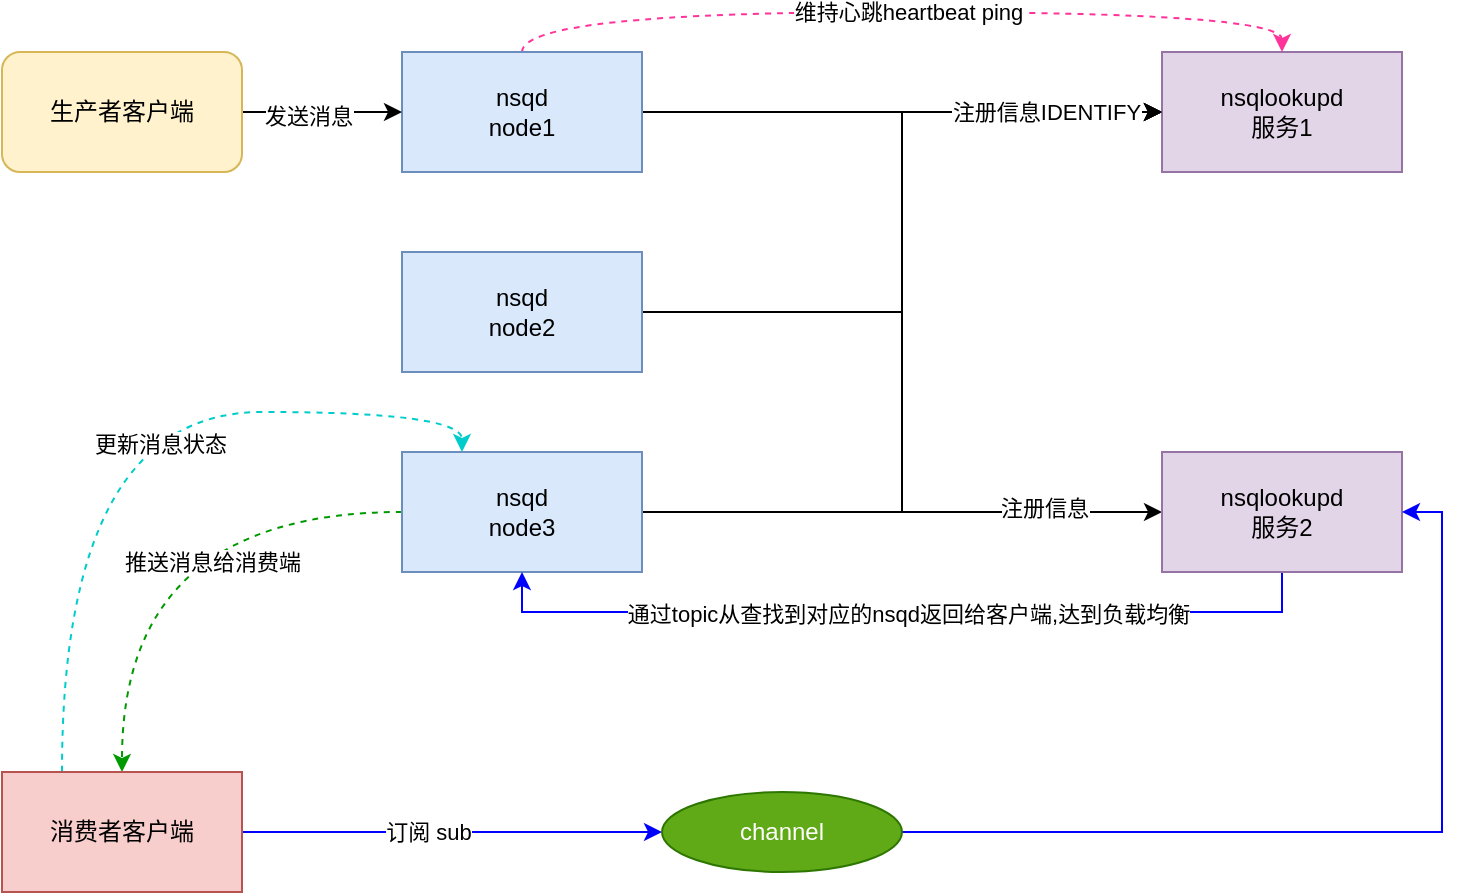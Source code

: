 <mxfile version="13.3.9" type="device"><diagram id="9sAlnD4prseAz5lXbcfq" name="第 1 页"><mxGraphModel dx="902" dy="672" grid="1" gridSize="10" guides="1" tooltips="1" connect="1" arrows="1" fold="1" page="1" pageScale="1" pageWidth="3300" pageHeight="4681" math="0" shadow="0"><root><mxCell id="0"/><mxCell id="1" parent="0"/><mxCell id="Qdv_GzZ80lX9awQYsISG-25" style="edgeStyle=orthogonalEdgeStyle;rounded=0;orthogonalLoop=1;jettySize=auto;html=1;exitX=1;exitY=0.5;exitDx=0;exitDy=0;entryX=0;entryY=0.5;entryDx=0;entryDy=0;" edge="1" parent="1" source="Qdv_GzZ80lX9awQYsISG-3" target="Qdv_GzZ80lX9awQYsISG-1"><mxGeometry relative="1" as="geometry"/></mxCell><mxCell id="Qdv_GzZ80lX9awQYsISG-26" style="edgeStyle=orthogonalEdgeStyle;rounded=0;orthogonalLoop=1;jettySize=auto;html=1;exitX=1;exitY=0.5;exitDx=0;exitDy=0;entryX=0;entryY=0.5;entryDx=0;entryDy=0;" edge="1" parent="1" source="Qdv_GzZ80lX9awQYsISG-4" target="Qdv_GzZ80lX9awQYsISG-1"><mxGeometry relative="1" as="geometry"/></mxCell><mxCell id="Qdv_GzZ80lX9awQYsISG-1" value="nsqlookupd&lt;br&gt;服务1" style="rounded=0;whiteSpace=wrap;html=1;fillColor=#e1d5e7;strokeColor=#9673a6;" vertex="1" parent="1"><mxGeometry x="620" y="240" width="120" height="60" as="geometry"/></mxCell><mxCell id="Qdv_GzZ80lX9awQYsISG-20" style="edgeStyle=orthogonalEdgeStyle;rounded=0;orthogonalLoop=1;jettySize=auto;html=1;exitX=1;exitY=0.5;exitDx=0;exitDy=0;entryX=0;entryY=0.5;entryDx=0;entryDy=0;" edge="1" parent="1" source="Qdv_GzZ80lX9awQYsISG-2" target="Qdv_GzZ80lX9awQYsISG-1"><mxGeometry relative="1" as="geometry"/></mxCell><mxCell id="Qdv_GzZ80lX9awQYsISG-27" style="edgeStyle=orthogonalEdgeStyle;rounded=0;orthogonalLoop=1;jettySize=auto;html=1;exitX=1;exitY=0.5;exitDx=0;exitDy=0;entryX=0;entryY=0.5;entryDx=0;entryDy=0;" edge="1" parent="1" source="Qdv_GzZ80lX9awQYsISG-2" target="Qdv_GzZ80lX9awQYsISG-13"><mxGeometry relative="1" as="geometry"/></mxCell><mxCell id="Qdv_GzZ80lX9awQYsISG-28" value="注册信息" style="edgeLabel;html=1;align=center;verticalAlign=middle;resizable=0;points=[];" vertex="1" connectable="0" parent="Qdv_GzZ80lX9awQYsISG-27"><mxGeometry x="0.741" y="2" relative="1" as="geometry"><mxPoint as="offset"/></mxGeometry></mxCell><mxCell id="Qdv_GzZ80lX9awQYsISG-29" style="edgeStyle=orthogonalEdgeStyle;rounded=0;orthogonalLoop=1;jettySize=auto;html=1;exitX=0.5;exitY=0;exitDx=0;exitDy=0;entryX=0.5;entryY=0;entryDx=0;entryDy=0;curved=1;dashed=1;strokeColor=#FF3399;" edge="1" parent="1" source="Qdv_GzZ80lX9awQYsISG-2" target="Qdv_GzZ80lX9awQYsISG-1"><mxGeometry relative="1" as="geometry"/></mxCell><mxCell id="Qdv_GzZ80lX9awQYsISG-32" value="维持心跳heartbeat ping" style="edgeLabel;html=1;align=center;verticalAlign=middle;resizable=0;points=[];" vertex="1" connectable="0" parent="Qdv_GzZ80lX9awQYsISG-29"><mxGeometry x="0.011" relative="1" as="geometry"><mxPoint as="offset"/></mxGeometry></mxCell><mxCell id="Qdv_GzZ80lX9awQYsISG-2" value="nsqd&lt;br&gt;node1" style="rounded=0;whiteSpace=wrap;html=1;fillColor=#dae8fc;strokeColor=#6c8ebf;" vertex="1" parent="1"><mxGeometry x="240" y="240" width="120" height="60" as="geometry"/></mxCell><mxCell id="Qdv_GzZ80lX9awQYsISG-22" style="edgeStyle=orthogonalEdgeStyle;rounded=0;orthogonalLoop=1;jettySize=auto;html=1;exitX=1;exitY=0.5;exitDx=0;exitDy=0;entryX=0;entryY=0.5;entryDx=0;entryDy=0;" edge="1" parent="1" source="Qdv_GzZ80lX9awQYsISG-3" target="Qdv_GzZ80lX9awQYsISG-1"><mxGeometry relative="1" as="geometry"/></mxCell><mxCell id="Qdv_GzZ80lX9awQYsISG-24" value="注册信息IDENTIFY" style="edgeLabel;html=1;align=center;verticalAlign=middle;resizable=0;points=[];" vertex="1" connectable="0" parent="Qdv_GzZ80lX9awQYsISG-22"><mxGeometry x="0.674" relative="1" as="geometry"><mxPoint as="offset"/></mxGeometry></mxCell><mxCell id="Qdv_GzZ80lX9awQYsISG-3" value="&lt;span&gt;nsqd&lt;/span&gt;&lt;br&gt;&lt;span&gt;node2&lt;/span&gt;" style="rounded=0;whiteSpace=wrap;html=1;fillColor=#dae8fc;strokeColor=#6c8ebf;" vertex="1" parent="1"><mxGeometry x="240" y="340" width="120" height="60" as="geometry"/></mxCell><mxCell id="Qdv_GzZ80lX9awQYsISG-53" style="edgeStyle=orthogonalEdgeStyle;rounded=0;orthogonalLoop=1;jettySize=auto;html=1;exitX=0;exitY=0.5;exitDx=0;exitDy=0;entryX=0.5;entryY=0;entryDx=0;entryDy=0;curved=1;dashed=1;strokeColor=#009900;" edge="1" parent="1" source="Qdv_GzZ80lX9awQYsISG-4" target="Qdv_GzZ80lX9awQYsISG-33"><mxGeometry relative="1" as="geometry"/></mxCell><mxCell id="Qdv_GzZ80lX9awQYsISG-54" value="推送消息给消费端" style="edgeLabel;html=1;align=center;verticalAlign=middle;resizable=0;points=[];" vertex="1" connectable="0" parent="Qdv_GzZ80lX9awQYsISG-53"><mxGeometry x="-0.296" y="25" relative="1" as="geometry"><mxPoint as="offset"/></mxGeometry></mxCell><mxCell id="Qdv_GzZ80lX9awQYsISG-4" value="&lt;span&gt;nsqd&lt;/span&gt;&lt;br&gt;&lt;span&gt;node3&lt;/span&gt;" style="rounded=0;whiteSpace=wrap;html=1;fillColor=#dae8fc;strokeColor=#6c8ebf;" vertex="1" parent="1"><mxGeometry x="240" y="440" width="120" height="60" as="geometry"/></mxCell><mxCell id="Qdv_GzZ80lX9awQYsISG-49" style="edgeStyle=orthogonalEdgeStyle;rounded=0;orthogonalLoop=1;jettySize=auto;html=1;exitX=0.5;exitY=1;exitDx=0;exitDy=0;entryX=0.5;entryY=1;entryDx=0;entryDy=0;strokeColor=#0000FF;" edge="1" parent="1" source="Qdv_GzZ80lX9awQYsISG-13" target="Qdv_GzZ80lX9awQYsISG-4"><mxGeometry relative="1" as="geometry"/></mxCell><mxCell id="Qdv_GzZ80lX9awQYsISG-50" value="通过topic从查找到对应的nsqd返回给客户端,达到负载均衡" style="edgeLabel;html=1;align=center;verticalAlign=middle;resizable=0;points=[];" vertex="1" connectable="0" parent="Qdv_GzZ80lX9awQYsISG-49"><mxGeometry x="-0.011" y="1" relative="1" as="geometry"><mxPoint as="offset"/></mxGeometry></mxCell><mxCell id="Qdv_GzZ80lX9awQYsISG-13" value="nsqlookupd&lt;br&gt;服务2" style="rounded=0;whiteSpace=wrap;html=1;fillColor=#e1d5e7;strokeColor=#9673a6;" vertex="1" parent="1"><mxGeometry x="620" y="440" width="120" height="60" as="geometry"/></mxCell><mxCell id="Qdv_GzZ80lX9awQYsISG-18" style="edgeStyle=orthogonalEdgeStyle;rounded=0;orthogonalLoop=1;jettySize=auto;html=1;exitX=1;exitY=0.5;exitDx=0;exitDy=0;entryX=0;entryY=0.5;entryDx=0;entryDy=0;" edge="1" parent="1" source="Qdv_GzZ80lX9awQYsISG-17" target="Qdv_GzZ80lX9awQYsISG-2"><mxGeometry relative="1" as="geometry"/></mxCell><mxCell id="Qdv_GzZ80lX9awQYsISG-19" value="发送消息" style="edgeLabel;html=1;align=center;verticalAlign=middle;resizable=0;points=[];" vertex="1" connectable="0" parent="Qdv_GzZ80lX9awQYsISG-18"><mxGeometry x="-0.175" y="-2" relative="1" as="geometry"><mxPoint as="offset"/></mxGeometry></mxCell><mxCell id="Qdv_GzZ80lX9awQYsISG-17" value="生产者客户端" style="rounded=1;whiteSpace=wrap;html=1;fillColor=#fff2cc;strokeColor=#d6b656;" vertex="1" parent="1"><mxGeometry x="40" y="240" width="120" height="60" as="geometry"/></mxCell><mxCell id="Qdv_GzZ80lX9awQYsISG-45" style="edgeStyle=orthogonalEdgeStyle;rounded=0;orthogonalLoop=1;jettySize=auto;html=1;exitX=1;exitY=0.5;exitDx=0;exitDy=0;strokeColor=#0000FF;" edge="1" parent="1" source="Qdv_GzZ80lX9awQYsISG-33" target="Qdv_GzZ80lX9awQYsISG-44"><mxGeometry relative="1" as="geometry"/></mxCell><mxCell id="Qdv_GzZ80lX9awQYsISG-46" value="订阅 sub" style="edgeLabel;html=1;align=center;verticalAlign=middle;resizable=0;points=[];" vertex="1" connectable="0" parent="Qdv_GzZ80lX9awQYsISG-45"><mxGeometry x="-0.114" relative="1" as="geometry"><mxPoint as="offset"/></mxGeometry></mxCell><mxCell id="Qdv_GzZ80lX9awQYsISG-55" style="edgeStyle=orthogonalEdgeStyle;curved=1;rounded=0;orthogonalLoop=1;jettySize=auto;html=1;exitX=0.25;exitY=0;exitDx=0;exitDy=0;entryX=0.25;entryY=0;entryDx=0;entryDy=0;dashed=1;strokeColor=#00CCCC;" edge="1" parent="1" source="Qdv_GzZ80lX9awQYsISG-33" target="Qdv_GzZ80lX9awQYsISG-4"><mxGeometry relative="1" as="geometry"/></mxCell><mxCell id="Qdv_GzZ80lX9awQYsISG-56" value="更新消息状态" style="edgeLabel;html=1;align=center;verticalAlign=middle;resizable=0;points=[];" vertex="1" connectable="0" parent="Qdv_GzZ80lX9awQYsISG-55"><mxGeometry x="-0.18" y="-49" relative="1" as="geometry"><mxPoint as="offset"/></mxGeometry></mxCell><mxCell id="Qdv_GzZ80lX9awQYsISG-33" value="消费者客户端" style="rounded=0;whiteSpace=wrap;html=1;fillColor=#f8cecc;strokeColor=#b85450;" vertex="1" parent="1"><mxGeometry x="40" y="600" width="120" height="60" as="geometry"/></mxCell><mxCell id="Qdv_GzZ80lX9awQYsISG-48" style="edgeStyle=orthogonalEdgeStyle;rounded=0;orthogonalLoop=1;jettySize=auto;html=1;exitX=1;exitY=0.5;exitDx=0;exitDy=0;entryX=1;entryY=0.5;entryDx=0;entryDy=0;strokeColor=#0000FF;" edge="1" parent="1" source="Qdv_GzZ80lX9awQYsISG-44" target="Qdv_GzZ80lX9awQYsISG-13"><mxGeometry relative="1" as="geometry"/></mxCell><mxCell id="Qdv_GzZ80lX9awQYsISG-44" value="channel" style="ellipse;whiteSpace=wrap;html=1;fillColor=#60a917;strokeColor=#2D7600;fontColor=#ffffff;" vertex="1" parent="1"><mxGeometry x="370" y="610" width="120" height="40" as="geometry"/></mxCell></root></mxGraphModel></diagram></mxfile>